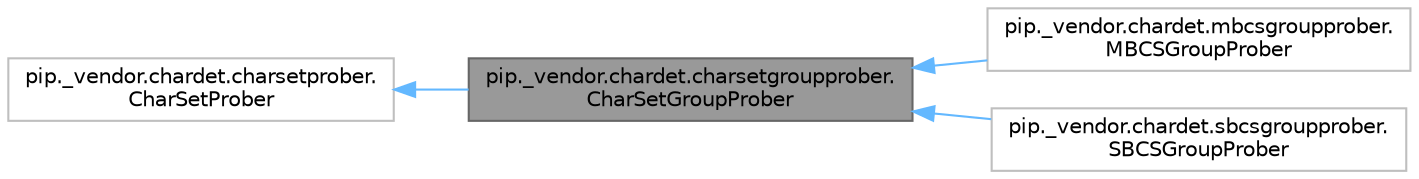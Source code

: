 digraph "pip._vendor.chardet.charsetgroupprober.CharSetGroupProber"
{
 // LATEX_PDF_SIZE
  bgcolor="transparent";
  edge [fontname=Helvetica,fontsize=10,labelfontname=Helvetica,labelfontsize=10];
  node [fontname=Helvetica,fontsize=10,shape=box,height=0.2,width=0.4];
  rankdir="LR";
  Node1 [id="Node000001",label="pip._vendor.chardet.charsetgroupprober.\lCharSetGroupProber",height=0.2,width=0.4,color="gray40", fillcolor="grey60", style="filled", fontcolor="black",tooltip=" "];
  Node2 -> Node1 [id="edge1_Node000001_Node000002",dir="back",color="steelblue1",style="solid",tooltip=" "];
  Node2 [id="Node000002",label="pip._vendor.chardet.charsetprober.\lCharSetProber",height=0.2,width=0.4,color="grey75", fillcolor="white", style="filled",URL="$d9/d0d/classpip_1_1__vendor_1_1chardet_1_1charsetprober_1_1CharSetProber.html",tooltip=" "];
  Node1 -> Node3 [id="edge2_Node000001_Node000003",dir="back",color="steelblue1",style="solid",tooltip=" "];
  Node3 [id="Node000003",label="pip._vendor.chardet.mbcsgroupprober.\lMBCSGroupProber",height=0.2,width=0.4,color="grey75", fillcolor="white", style="filled",URL="$da/db9/classpip_1_1__vendor_1_1chardet_1_1mbcsgroupprober_1_1MBCSGroupProber.html",tooltip=" "];
  Node1 -> Node4 [id="edge3_Node000001_Node000004",dir="back",color="steelblue1",style="solid",tooltip=" "];
  Node4 [id="Node000004",label="pip._vendor.chardet.sbcsgroupprober.\lSBCSGroupProber",height=0.2,width=0.4,color="grey75", fillcolor="white", style="filled",URL="$df/ddb/classpip_1_1__vendor_1_1chardet_1_1sbcsgroupprober_1_1SBCSGroupProber.html",tooltip=" "];
}
